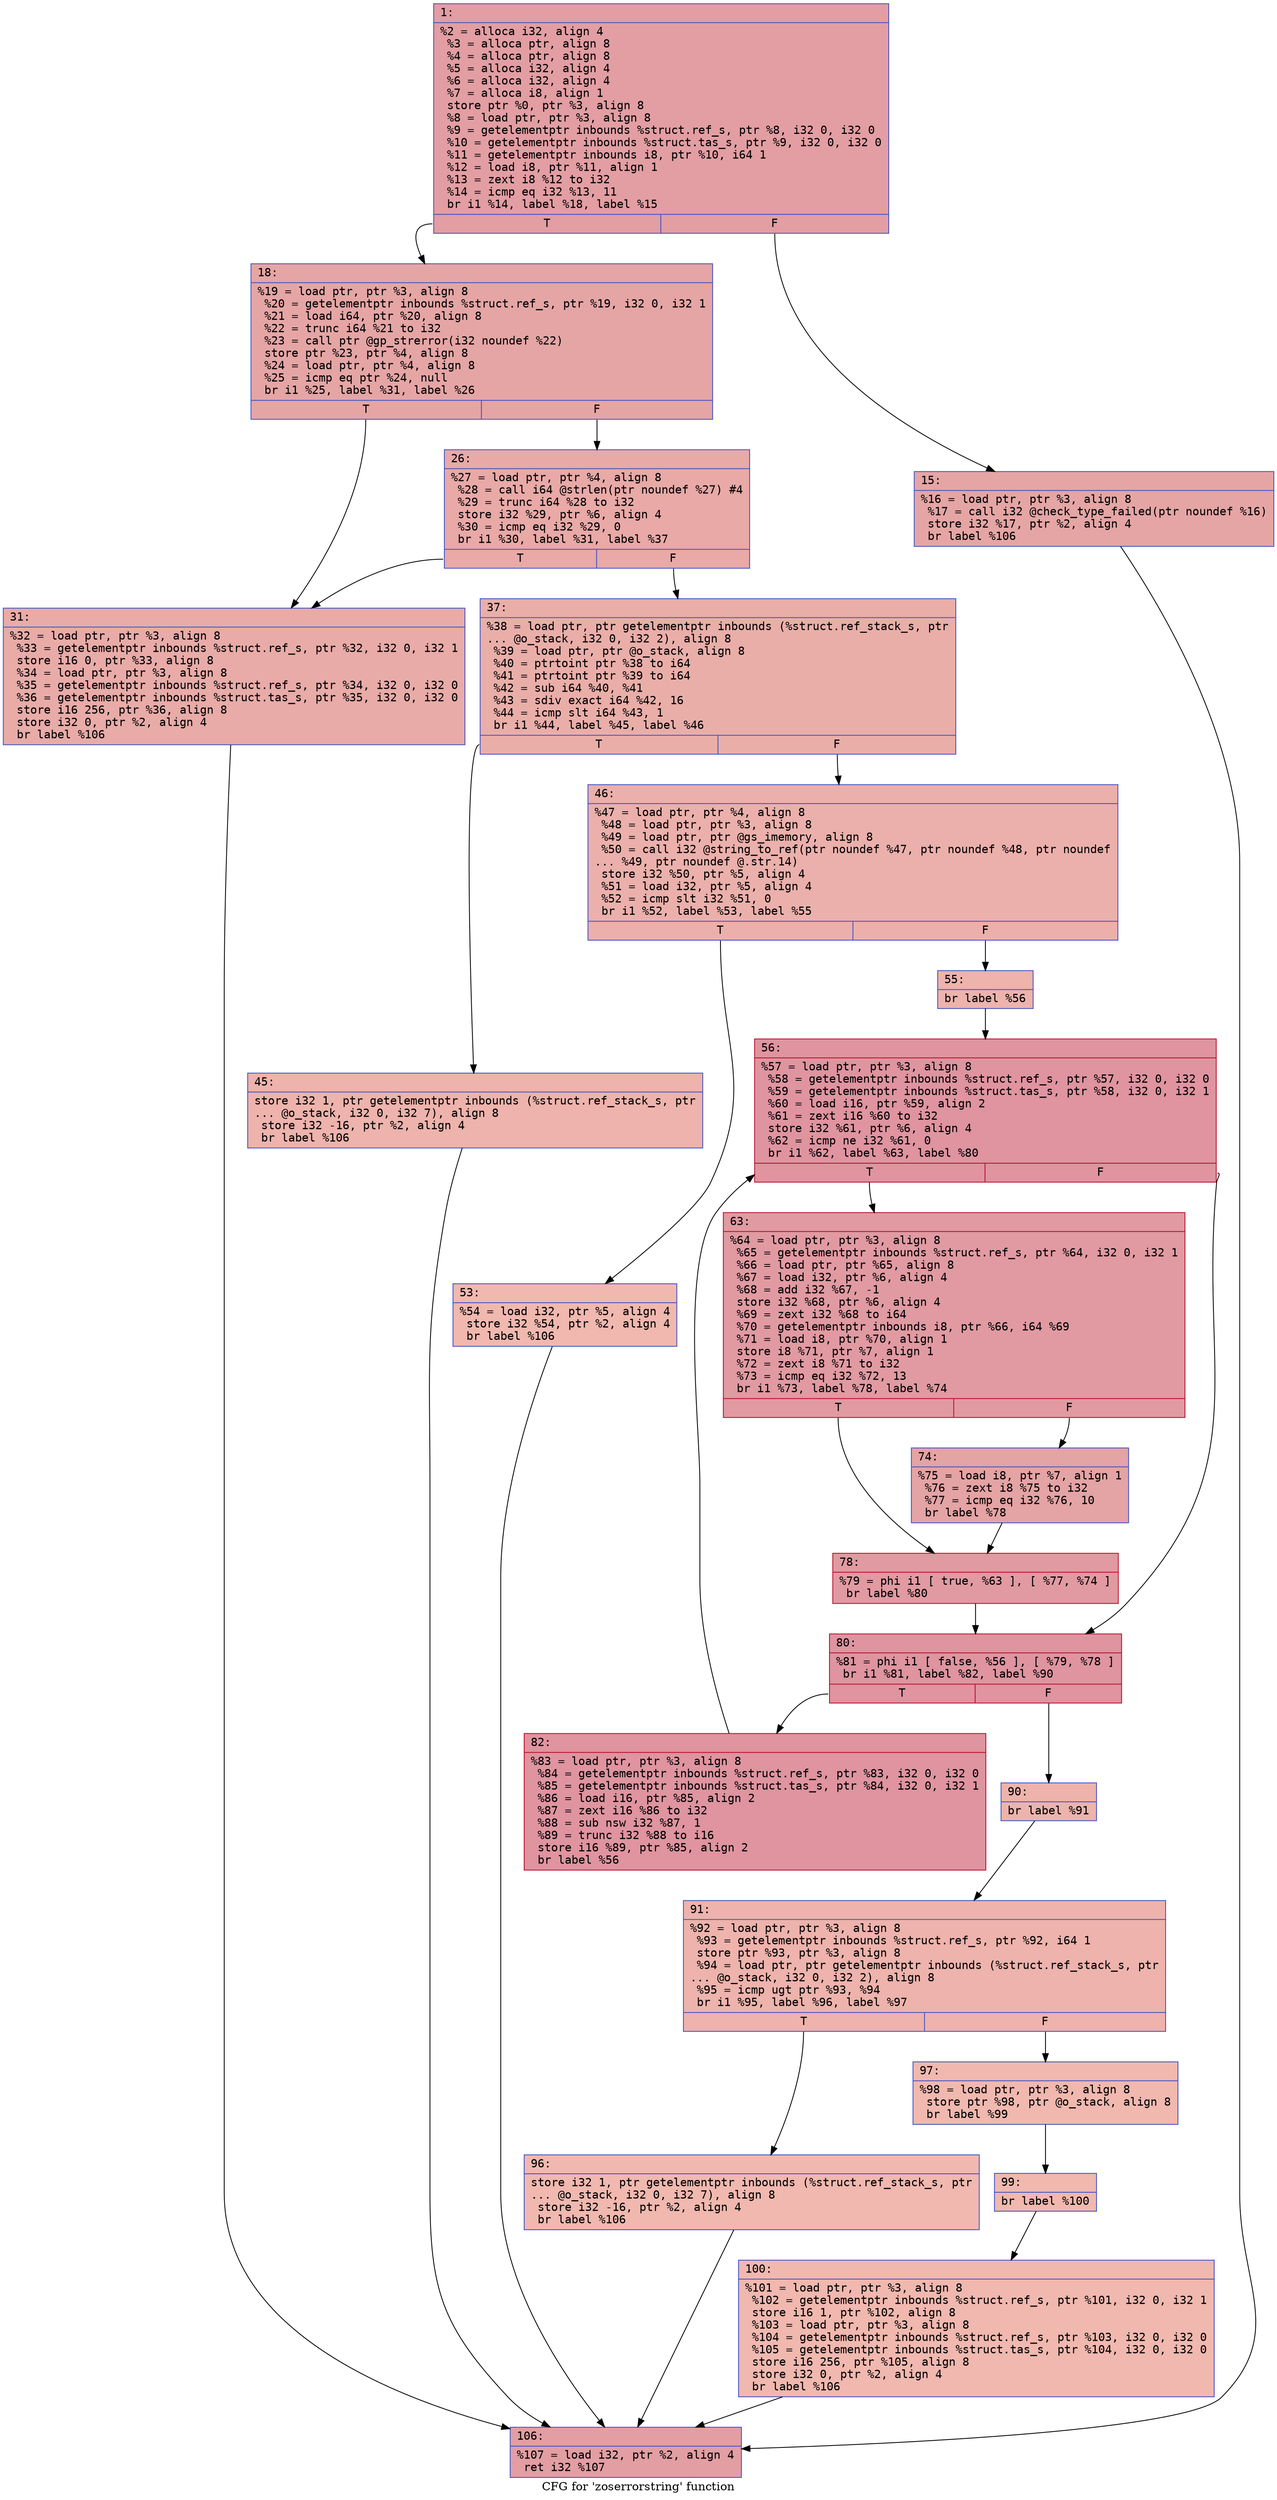 digraph "CFG for 'zoserrorstring' function" {
	label="CFG for 'zoserrorstring' function";

	Node0x6000020f8460 [shape=record,color="#3d50c3ff", style=filled, fillcolor="#be242e70" fontname="Courier",label="{1:\l|  %2 = alloca i32, align 4\l  %3 = alloca ptr, align 8\l  %4 = alloca ptr, align 8\l  %5 = alloca i32, align 4\l  %6 = alloca i32, align 4\l  %7 = alloca i8, align 1\l  store ptr %0, ptr %3, align 8\l  %8 = load ptr, ptr %3, align 8\l  %9 = getelementptr inbounds %struct.ref_s, ptr %8, i32 0, i32 0\l  %10 = getelementptr inbounds %struct.tas_s, ptr %9, i32 0, i32 0\l  %11 = getelementptr inbounds i8, ptr %10, i64 1\l  %12 = load i8, ptr %11, align 1\l  %13 = zext i8 %12 to i32\l  %14 = icmp eq i32 %13, 11\l  br i1 %14, label %18, label %15\l|{<s0>T|<s1>F}}"];
	Node0x6000020f8460:s0 -> Node0x6000020f8500[tooltip="1 -> 18\nProbability 50.00%" ];
	Node0x6000020f8460:s1 -> Node0x6000020f84b0[tooltip="1 -> 15\nProbability 50.00%" ];
	Node0x6000020f84b0 [shape=record,color="#3d50c3ff", style=filled, fillcolor="#c5333470" fontname="Courier",label="{15:\l|  %16 = load ptr, ptr %3, align 8\l  %17 = call i32 @check_type_failed(ptr noundef %16)\l  store i32 %17, ptr %2, align 4\l  br label %106\l}"];
	Node0x6000020f84b0 -> Node0x6000020f8b40[tooltip="15 -> 106\nProbability 100.00%" ];
	Node0x6000020f8500 [shape=record,color="#3d50c3ff", style=filled, fillcolor="#c5333470" fontname="Courier",label="{18:\l|  %19 = load ptr, ptr %3, align 8\l  %20 = getelementptr inbounds %struct.ref_s, ptr %19, i32 0, i32 1\l  %21 = load i64, ptr %20, align 8\l  %22 = trunc i64 %21 to i32\l  %23 = call ptr @gp_strerror(i32 noundef %22)\l  store ptr %23, ptr %4, align 8\l  %24 = load ptr, ptr %4, align 8\l  %25 = icmp eq ptr %24, null\l  br i1 %25, label %31, label %26\l|{<s0>T|<s1>F}}"];
	Node0x6000020f8500:s0 -> Node0x6000020f85a0[tooltip="18 -> 31\nProbability 37.50%" ];
	Node0x6000020f8500:s1 -> Node0x6000020f8550[tooltip="18 -> 26\nProbability 62.50%" ];
	Node0x6000020f8550 [shape=record,color="#3d50c3ff", style=filled, fillcolor="#ca3b3770" fontname="Courier",label="{26:\l|  %27 = load ptr, ptr %4, align 8\l  %28 = call i64 @strlen(ptr noundef %27) #4\l  %29 = trunc i64 %28 to i32\l  store i32 %29, ptr %6, align 4\l  %30 = icmp eq i32 %29, 0\l  br i1 %30, label %31, label %37\l|{<s0>T|<s1>F}}"];
	Node0x6000020f8550:s0 -> Node0x6000020f85a0[tooltip="26 -> 31\nProbability 37.50%" ];
	Node0x6000020f8550:s1 -> Node0x6000020f85f0[tooltip="26 -> 37\nProbability 62.50%" ];
	Node0x6000020f85a0 [shape=record,color="#3d50c3ff", style=filled, fillcolor="#cc403a70" fontname="Courier",label="{31:\l|  %32 = load ptr, ptr %3, align 8\l  %33 = getelementptr inbounds %struct.ref_s, ptr %32, i32 0, i32 1\l  store i16 0, ptr %33, align 8\l  %34 = load ptr, ptr %3, align 8\l  %35 = getelementptr inbounds %struct.ref_s, ptr %34, i32 0, i32 0\l  %36 = getelementptr inbounds %struct.tas_s, ptr %35, i32 0, i32 0\l  store i16 256, ptr %36, align 8\l  store i32 0, ptr %2, align 4\l  br label %106\l}"];
	Node0x6000020f85a0 -> Node0x6000020f8b40[tooltip="31 -> 106\nProbability 100.00%" ];
	Node0x6000020f85f0 [shape=record,color="#3d50c3ff", style=filled, fillcolor="#d0473d70" fontname="Courier",label="{37:\l|  %38 = load ptr, ptr getelementptr inbounds (%struct.ref_stack_s, ptr\l... @o_stack, i32 0, i32 2), align 8\l  %39 = load ptr, ptr @o_stack, align 8\l  %40 = ptrtoint ptr %38 to i64\l  %41 = ptrtoint ptr %39 to i64\l  %42 = sub i64 %40, %41\l  %43 = sdiv exact i64 %42, 16\l  %44 = icmp slt i64 %43, 1\l  br i1 %44, label %45, label %46\l|{<s0>T|<s1>F}}"];
	Node0x6000020f85f0:s0 -> Node0x6000020f8640[tooltip="37 -> 45\nProbability 37.50%" ];
	Node0x6000020f85f0:s1 -> Node0x6000020f8690[tooltip="37 -> 46\nProbability 62.50%" ];
	Node0x6000020f8640 [shape=record,color="#3d50c3ff", style=filled, fillcolor="#d6524470" fontname="Courier",label="{45:\l|  store i32 1, ptr getelementptr inbounds (%struct.ref_stack_s, ptr\l... @o_stack, i32 0, i32 7), align 8\l  store i32 -16, ptr %2, align 4\l  br label %106\l}"];
	Node0x6000020f8640 -> Node0x6000020f8b40[tooltip="45 -> 106\nProbability 100.00%" ];
	Node0x6000020f8690 [shape=record,color="#3d50c3ff", style=filled, fillcolor="#d24b4070" fontname="Courier",label="{46:\l|  %47 = load ptr, ptr %4, align 8\l  %48 = load ptr, ptr %3, align 8\l  %49 = load ptr, ptr @gs_imemory, align 8\l  %50 = call i32 @string_to_ref(ptr noundef %47, ptr noundef %48, ptr noundef\l... %49, ptr noundef @.str.14)\l  store i32 %50, ptr %5, align 4\l  %51 = load i32, ptr %5, align 4\l  %52 = icmp slt i32 %51, 0\l  br i1 %52, label %53, label %55\l|{<s0>T|<s1>F}}"];
	Node0x6000020f8690:s0 -> Node0x6000020f86e0[tooltip="46 -> 53\nProbability 37.50%" ];
	Node0x6000020f8690:s1 -> Node0x6000020f8730[tooltip="46 -> 55\nProbability 62.50%" ];
	Node0x6000020f86e0 [shape=record,color="#3d50c3ff", style=filled, fillcolor="#dc5d4a70" fontname="Courier",label="{53:\l|  %54 = load i32, ptr %5, align 4\l  store i32 %54, ptr %2, align 4\l  br label %106\l}"];
	Node0x6000020f86e0 -> Node0x6000020f8b40[tooltip="53 -> 106\nProbability 100.00%" ];
	Node0x6000020f8730 [shape=record,color="#3d50c3ff", style=filled, fillcolor="#d6524470" fontname="Courier",label="{55:\l|  br label %56\l}"];
	Node0x6000020f8730 -> Node0x6000020f8780[tooltip="55 -> 56\nProbability 100.00%" ];
	Node0x6000020f8780 [shape=record,color="#b70d28ff", style=filled, fillcolor="#b70d2870" fontname="Courier",label="{56:\l|  %57 = load ptr, ptr %3, align 8\l  %58 = getelementptr inbounds %struct.ref_s, ptr %57, i32 0, i32 0\l  %59 = getelementptr inbounds %struct.tas_s, ptr %58, i32 0, i32 1\l  %60 = load i16, ptr %59, align 2\l  %61 = zext i16 %60 to i32\l  store i32 %61, ptr %6, align 4\l  %62 = icmp ne i32 %61, 0\l  br i1 %62, label %63, label %80\l|{<s0>T|<s1>F}}"];
	Node0x6000020f8780:s0 -> Node0x6000020f87d0[tooltip="56 -> 63\nProbability 62.50%" ];
	Node0x6000020f8780:s1 -> Node0x6000020f88c0[tooltip="56 -> 80\nProbability 37.50%" ];
	Node0x6000020f87d0 [shape=record,color="#b70d28ff", style=filled, fillcolor="#bb1b2c70" fontname="Courier",label="{63:\l|  %64 = load ptr, ptr %3, align 8\l  %65 = getelementptr inbounds %struct.ref_s, ptr %64, i32 0, i32 1\l  %66 = load ptr, ptr %65, align 8\l  %67 = load i32, ptr %6, align 4\l  %68 = add i32 %67, -1\l  store i32 %68, ptr %6, align 4\l  %69 = zext i32 %68 to i64\l  %70 = getelementptr inbounds i8, ptr %66, i64 %69\l  %71 = load i8, ptr %70, align 1\l  store i8 %71, ptr %7, align 1\l  %72 = zext i8 %71 to i32\l  %73 = icmp eq i32 %72, 13\l  br i1 %73, label %78, label %74\l|{<s0>T|<s1>F}}"];
	Node0x6000020f87d0:s0 -> Node0x6000020f8870[tooltip="63 -> 78\nProbability 50.00%" ];
	Node0x6000020f87d0:s1 -> Node0x6000020f8820[tooltip="63 -> 74\nProbability 50.00%" ];
	Node0x6000020f8820 [shape=record,color="#3d50c3ff", style=filled, fillcolor="#c32e3170" fontname="Courier",label="{74:\l|  %75 = load i8, ptr %7, align 1\l  %76 = zext i8 %75 to i32\l  %77 = icmp eq i32 %76, 10\l  br label %78\l}"];
	Node0x6000020f8820 -> Node0x6000020f8870[tooltip="74 -> 78\nProbability 100.00%" ];
	Node0x6000020f8870 [shape=record,color="#b70d28ff", style=filled, fillcolor="#bb1b2c70" fontname="Courier",label="{78:\l|  %79 = phi i1 [ true, %63 ], [ %77, %74 ]\l  br label %80\l}"];
	Node0x6000020f8870 -> Node0x6000020f88c0[tooltip="78 -> 80\nProbability 100.00%" ];
	Node0x6000020f88c0 [shape=record,color="#b70d28ff", style=filled, fillcolor="#b70d2870" fontname="Courier",label="{80:\l|  %81 = phi i1 [ false, %56 ], [ %79, %78 ]\l  br i1 %81, label %82, label %90\l|{<s0>T|<s1>F}}"];
	Node0x6000020f88c0:s0 -> Node0x6000020f8910[tooltip="80 -> 82\nProbability 96.88%" ];
	Node0x6000020f88c0:s1 -> Node0x6000020f8960[tooltip="80 -> 90\nProbability 3.12%" ];
	Node0x6000020f8910 [shape=record,color="#b70d28ff", style=filled, fillcolor="#b70d2870" fontname="Courier",label="{82:\l|  %83 = load ptr, ptr %3, align 8\l  %84 = getelementptr inbounds %struct.ref_s, ptr %83, i32 0, i32 0\l  %85 = getelementptr inbounds %struct.tas_s, ptr %84, i32 0, i32 1\l  %86 = load i16, ptr %85, align 2\l  %87 = zext i16 %86 to i32\l  %88 = sub nsw i32 %87, 1\l  %89 = trunc i32 %88 to i16\l  store i16 %89, ptr %85, align 2\l  br label %56\l}"];
	Node0x6000020f8910 -> Node0x6000020f8780[tooltip="82 -> 56\nProbability 100.00%" ];
	Node0x6000020f8960 [shape=record,color="#3d50c3ff", style=filled, fillcolor="#d6524470" fontname="Courier",label="{90:\l|  br label %91\l}"];
	Node0x6000020f8960 -> Node0x6000020f89b0[tooltip="90 -> 91\nProbability 100.00%" ];
	Node0x6000020f89b0 [shape=record,color="#3d50c3ff", style=filled, fillcolor="#d6524470" fontname="Courier",label="{91:\l|  %92 = load ptr, ptr %3, align 8\l  %93 = getelementptr inbounds %struct.ref_s, ptr %92, i64 1\l  store ptr %93, ptr %3, align 8\l  %94 = load ptr, ptr getelementptr inbounds (%struct.ref_stack_s, ptr\l... @o_stack, i32 0, i32 2), align 8\l  %95 = icmp ugt ptr %93, %94\l  br i1 %95, label %96, label %97\l|{<s0>T|<s1>F}}"];
	Node0x6000020f89b0:s0 -> Node0x6000020f8a00[tooltip="91 -> 96\nProbability 50.00%" ];
	Node0x6000020f89b0:s1 -> Node0x6000020f8a50[tooltip="91 -> 97\nProbability 50.00%" ];
	Node0x6000020f8a00 [shape=record,color="#3d50c3ff", style=filled, fillcolor="#dc5d4a70" fontname="Courier",label="{96:\l|  store i32 1, ptr getelementptr inbounds (%struct.ref_stack_s, ptr\l... @o_stack, i32 0, i32 7), align 8\l  store i32 -16, ptr %2, align 4\l  br label %106\l}"];
	Node0x6000020f8a00 -> Node0x6000020f8b40[tooltip="96 -> 106\nProbability 100.00%" ];
	Node0x6000020f8a50 [shape=record,color="#3d50c3ff", style=filled, fillcolor="#dc5d4a70" fontname="Courier",label="{97:\l|  %98 = load ptr, ptr %3, align 8\l  store ptr %98, ptr @o_stack, align 8\l  br label %99\l}"];
	Node0x6000020f8a50 -> Node0x6000020f8aa0[tooltip="97 -> 99\nProbability 100.00%" ];
	Node0x6000020f8aa0 [shape=record,color="#3d50c3ff", style=filled, fillcolor="#dc5d4a70" fontname="Courier",label="{99:\l|  br label %100\l}"];
	Node0x6000020f8aa0 -> Node0x6000020f8af0[tooltip="99 -> 100\nProbability 100.00%" ];
	Node0x6000020f8af0 [shape=record,color="#3d50c3ff", style=filled, fillcolor="#dc5d4a70" fontname="Courier",label="{100:\l|  %101 = load ptr, ptr %3, align 8\l  %102 = getelementptr inbounds %struct.ref_s, ptr %101, i32 0, i32 1\l  store i16 1, ptr %102, align 8\l  %103 = load ptr, ptr %3, align 8\l  %104 = getelementptr inbounds %struct.ref_s, ptr %103, i32 0, i32 0\l  %105 = getelementptr inbounds %struct.tas_s, ptr %104, i32 0, i32 0\l  store i16 256, ptr %105, align 8\l  store i32 0, ptr %2, align 4\l  br label %106\l}"];
	Node0x6000020f8af0 -> Node0x6000020f8b40[tooltip="100 -> 106\nProbability 100.00%" ];
	Node0x6000020f8b40 [shape=record,color="#3d50c3ff", style=filled, fillcolor="#be242e70" fontname="Courier",label="{106:\l|  %107 = load i32, ptr %2, align 4\l  ret i32 %107\l}"];
}
